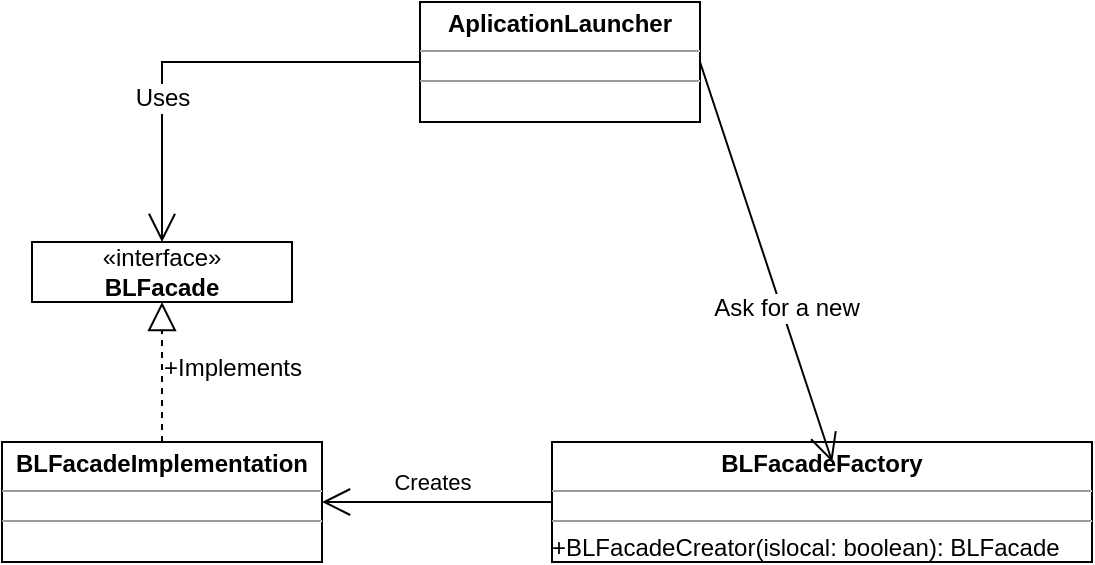 <mxfile version="24.8.4">
  <diagram id="C5RBs43oDa-KdzZeNtuy" name="Page-1">
    <mxGraphModel dx="963" dy="471" grid="1" gridSize="10" guides="1" tooltips="1" connect="1" arrows="1" fold="1" page="1" pageScale="1" pageWidth="827" pageHeight="1169" math="0" shadow="0">
      <root>
        <mxCell id="WIyWlLk6GJQsqaUBKTNV-0" />
        <mxCell id="WIyWlLk6GJQsqaUBKTNV-1" parent="WIyWlLk6GJQsqaUBKTNV-0" />
        <mxCell id="FGzBTXOAOG4x-jV6lnlc-8" value="«interface»&lt;br&gt;&lt;b&gt;BLFacade&lt;/b&gt;" style="html=1;whiteSpace=wrap;" parent="WIyWlLk6GJQsqaUBKTNV-1" vertex="1">
          <mxGeometry x="80" y="200" width="130" height="30" as="geometry" />
        </mxCell>
        <mxCell id="FGzBTXOAOG4x-jV6lnlc-14" value="&lt;p style=&quot;margin:0px;margin-top:4px;text-align:center;&quot;&gt;&lt;b&gt;AplicationLauncher&lt;/b&gt;&lt;/p&gt;&lt;hr size=&quot;1&quot;&gt;&lt;div style=&quot;height:2px;&quot;&gt;&lt;/div&gt;&lt;hr size=&quot;1&quot;&gt;&lt;div style=&quot;height:2px;&quot;&gt;&lt;/div&gt;" style="verticalAlign=top;align=left;overflow=fill;fontSize=12;fontFamily=Helvetica;html=1;whiteSpace=wrap;" parent="WIyWlLk6GJQsqaUBKTNV-1" vertex="1">
          <mxGeometry x="274" y="80" width="140" height="60" as="geometry" />
        </mxCell>
        <mxCell id="FGzBTXOAOG4x-jV6lnlc-15" value="" style="endArrow=block;dashed=1;endFill=0;endSize=12;html=1;rounded=0;exitX=0.5;exitY=0;exitDx=0;exitDy=0;entryX=0.5;entryY=1;entryDx=0;entryDy=0;" parent="WIyWlLk6GJQsqaUBKTNV-1" source="FGzBTXOAOG4x-jV6lnlc-16" target="FGzBTXOAOG4x-jV6lnlc-8" edge="1">
          <mxGeometry width="160" relative="1" as="geometry">
            <mxPoint x="130" y="365" as="sourcePoint" />
            <mxPoint x="130" y="240" as="targetPoint" />
          </mxGeometry>
        </mxCell>
        <mxCell id="FGzBTXOAOG4x-jV6lnlc-16" value="&lt;p style=&quot;margin:0px;margin-top:4px;text-align:center;&quot;&gt;&lt;b&gt;BLFacadeImplementation&lt;/b&gt;&lt;/p&gt;&lt;hr size=&quot;1&quot;&gt;&lt;div style=&quot;height:2px;&quot;&gt;&lt;/div&gt;&lt;hr size=&quot;1&quot;&gt;&lt;div style=&quot;height:2px;&quot;&gt;&lt;/div&gt;" style="verticalAlign=top;align=left;overflow=fill;fontSize=12;fontFamily=Helvetica;html=1;whiteSpace=wrap;" parent="WIyWlLk6GJQsqaUBKTNV-1" vertex="1">
          <mxGeometry x="65" y="300" width="160" height="60" as="geometry" />
        </mxCell>
        <mxCell id="FGzBTXOAOG4x-jV6lnlc-20" value="&lt;p style=&quot;margin:0px;margin-top:4px;text-align:center;&quot;&gt;&lt;b&gt;BLFacadeFactory&lt;/b&gt;&lt;/p&gt;&lt;hr size=&quot;1&quot;&gt;&lt;div style=&quot;height:2px;&quot;&gt;&lt;/div&gt;&lt;hr size=&quot;1&quot;&gt;&lt;div style=&quot;height:2px;&quot;&gt;+BLFacadeCreator(islocal: boolean): BLFacade&lt;/div&gt;" style="verticalAlign=top;align=left;overflow=fill;fontSize=12;fontFamily=Helvetica;html=1;whiteSpace=wrap;" parent="WIyWlLk6GJQsqaUBKTNV-1" vertex="1">
          <mxGeometry x="340" y="300" width="270" height="60" as="geometry" />
        </mxCell>
        <mxCell id="FGzBTXOAOG4x-jV6lnlc-21" value="" style="endArrow=open;endFill=1;endSize=12;html=1;rounded=0;entryX=1;entryY=0.5;entryDx=0;entryDy=0;exitX=0;exitY=0.5;exitDx=0;exitDy=0;" parent="WIyWlLk6GJQsqaUBKTNV-1" source="FGzBTXOAOG4x-jV6lnlc-20" target="FGzBTXOAOG4x-jV6lnlc-16" edge="1">
          <mxGeometry width="160" relative="1" as="geometry">
            <mxPoint x="330" y="290" as="sourcePoint" />
            <mxPoint x="490" y="290" as="targetPoint" />
            <Array as="points">
              <mxPoint x="280" y="330" />
            </Array>
          </mxGeometry>
        </mxCell>
        <mxCell id="FGzBTXOAOG4x-jV6lnlc-22" value="Creates" style="edgeLabel;html=1;align=center;verticalAlign=middle;resizable=0;points=[];" parent="FGzBTXOAOG4x-jV6lnlc-21" vertex="1" connectable="0">
          <mxGeometry x="0.256" y="-3" relative="1" as="geometry">
            <mxPoint x="12" y="-7" as="offset" />
          </mxGeometry>
        </mxCell>
        <mxCell id="FGzBTXOAOG4x-jV6lnlc-23" value="" style="endArrow=open;endFill=1;endSize=12;html=1;entryX=0.5;entryY=0;entryDx=0;entryDy=0;exitX=0;exitY=0.5;exitDx=0;exitDy=0;rounded=0;" parent="WIyWlLk6GJQsqaUBKTNV-1" source="FGzBTXOAOG4x-jV6lnlc-14" target="FGzBTXOAOG4x-jV6lnlc-8" edge="1">
          <mxGeometry width="160" relative="1" as="geometry">
            <mxPoint x="225" y="130" as="sourcePoint" />
            <mxPoint x="110" y="130" as="targetPoint" />
            <Array as="points">
              <mxPoint x="145" y="110" />
            </Array>
          </mxGeometry>
        </mxCell>
        <mxCell id="FGzBTXOAOG4x-jV6lnlc-25" value="&lt;font style=&quot;font-size: 12px;&quot;&gt;Uses&lt;/font&gt;" style="edgeLabel;html=1;align=center;verticalAlign=middle;resizable=0;points=[];" parent="FGzBTXOAOG4x-jV6lnlc-23" vertex="1" connectable="0">
          <mxGeometry x="0.339" relative="1" as="geometry">
            <mxPoint as="offset" />
          </mxGeometry>
        </mxCell>
        <mxCell id="FGzBTXOAOG4x-jV6lnlc-26" value="" style="endArrow=open;endFill=1;endSize=12;html=1;rounded=0;exitX=1;exitY=0.5;exitDx=0;exitDy=0;entryX=0.519;entryY=0.167;entryDx=0;entryDy=0;entryPerimeter=0;" parent="WIyWlLk6GJQsqaUBKTNV-1" source="FGzBTXOAOG4x-jV6lnlc-14" target="FGzBTXOAOG4x-jV6lnlc-20" edge="1">
          <mxGeometry width="160" relative="1" as="geometry">
            <mxPoint x="330" y="290" as="sourcePoint" />
            <mxPoint x="490" y="290" as="targetPoint" />
          </mxGeometry>
        </mxCell>
        <mxCell id="FGzBTXOAOG4x-jV6lnlc-28" value="&lt;font style=&quot;font-size: 12px;&quot;&gt;Ask for a new&lt;/font&gt;" style="edgeLabel;html=1;align=center;verticalAlign=middle;resizable=0;points=[];" parent="FGzBTXOAOG4x-jV6lnlc-26" vertex="1" connectable="0">
          <mxGeometry x="0.229" y="2" relative="1" as="geometry">
            <mxPoint as="offset" />
          </mxGeometry>
        </mxCell>
        <mxCell id="FGzBTXOAOG4x-jV6lnlc-29" value="+Implements" style="text;html=1;align=center;verticalAlign=middle;resizable=0;points=[];autosize=1;strokeColor=none;fillColor=none;" parent="WIyWlLk6GJQsqaUBKTNV-1" vertex="1">
          <mxGeometry x="135" y="248" width="90" height="30" as="geometry" />
        </mxCell>
      </root>
    </mxGraphModel>
  </diagram>
</mxfile>
